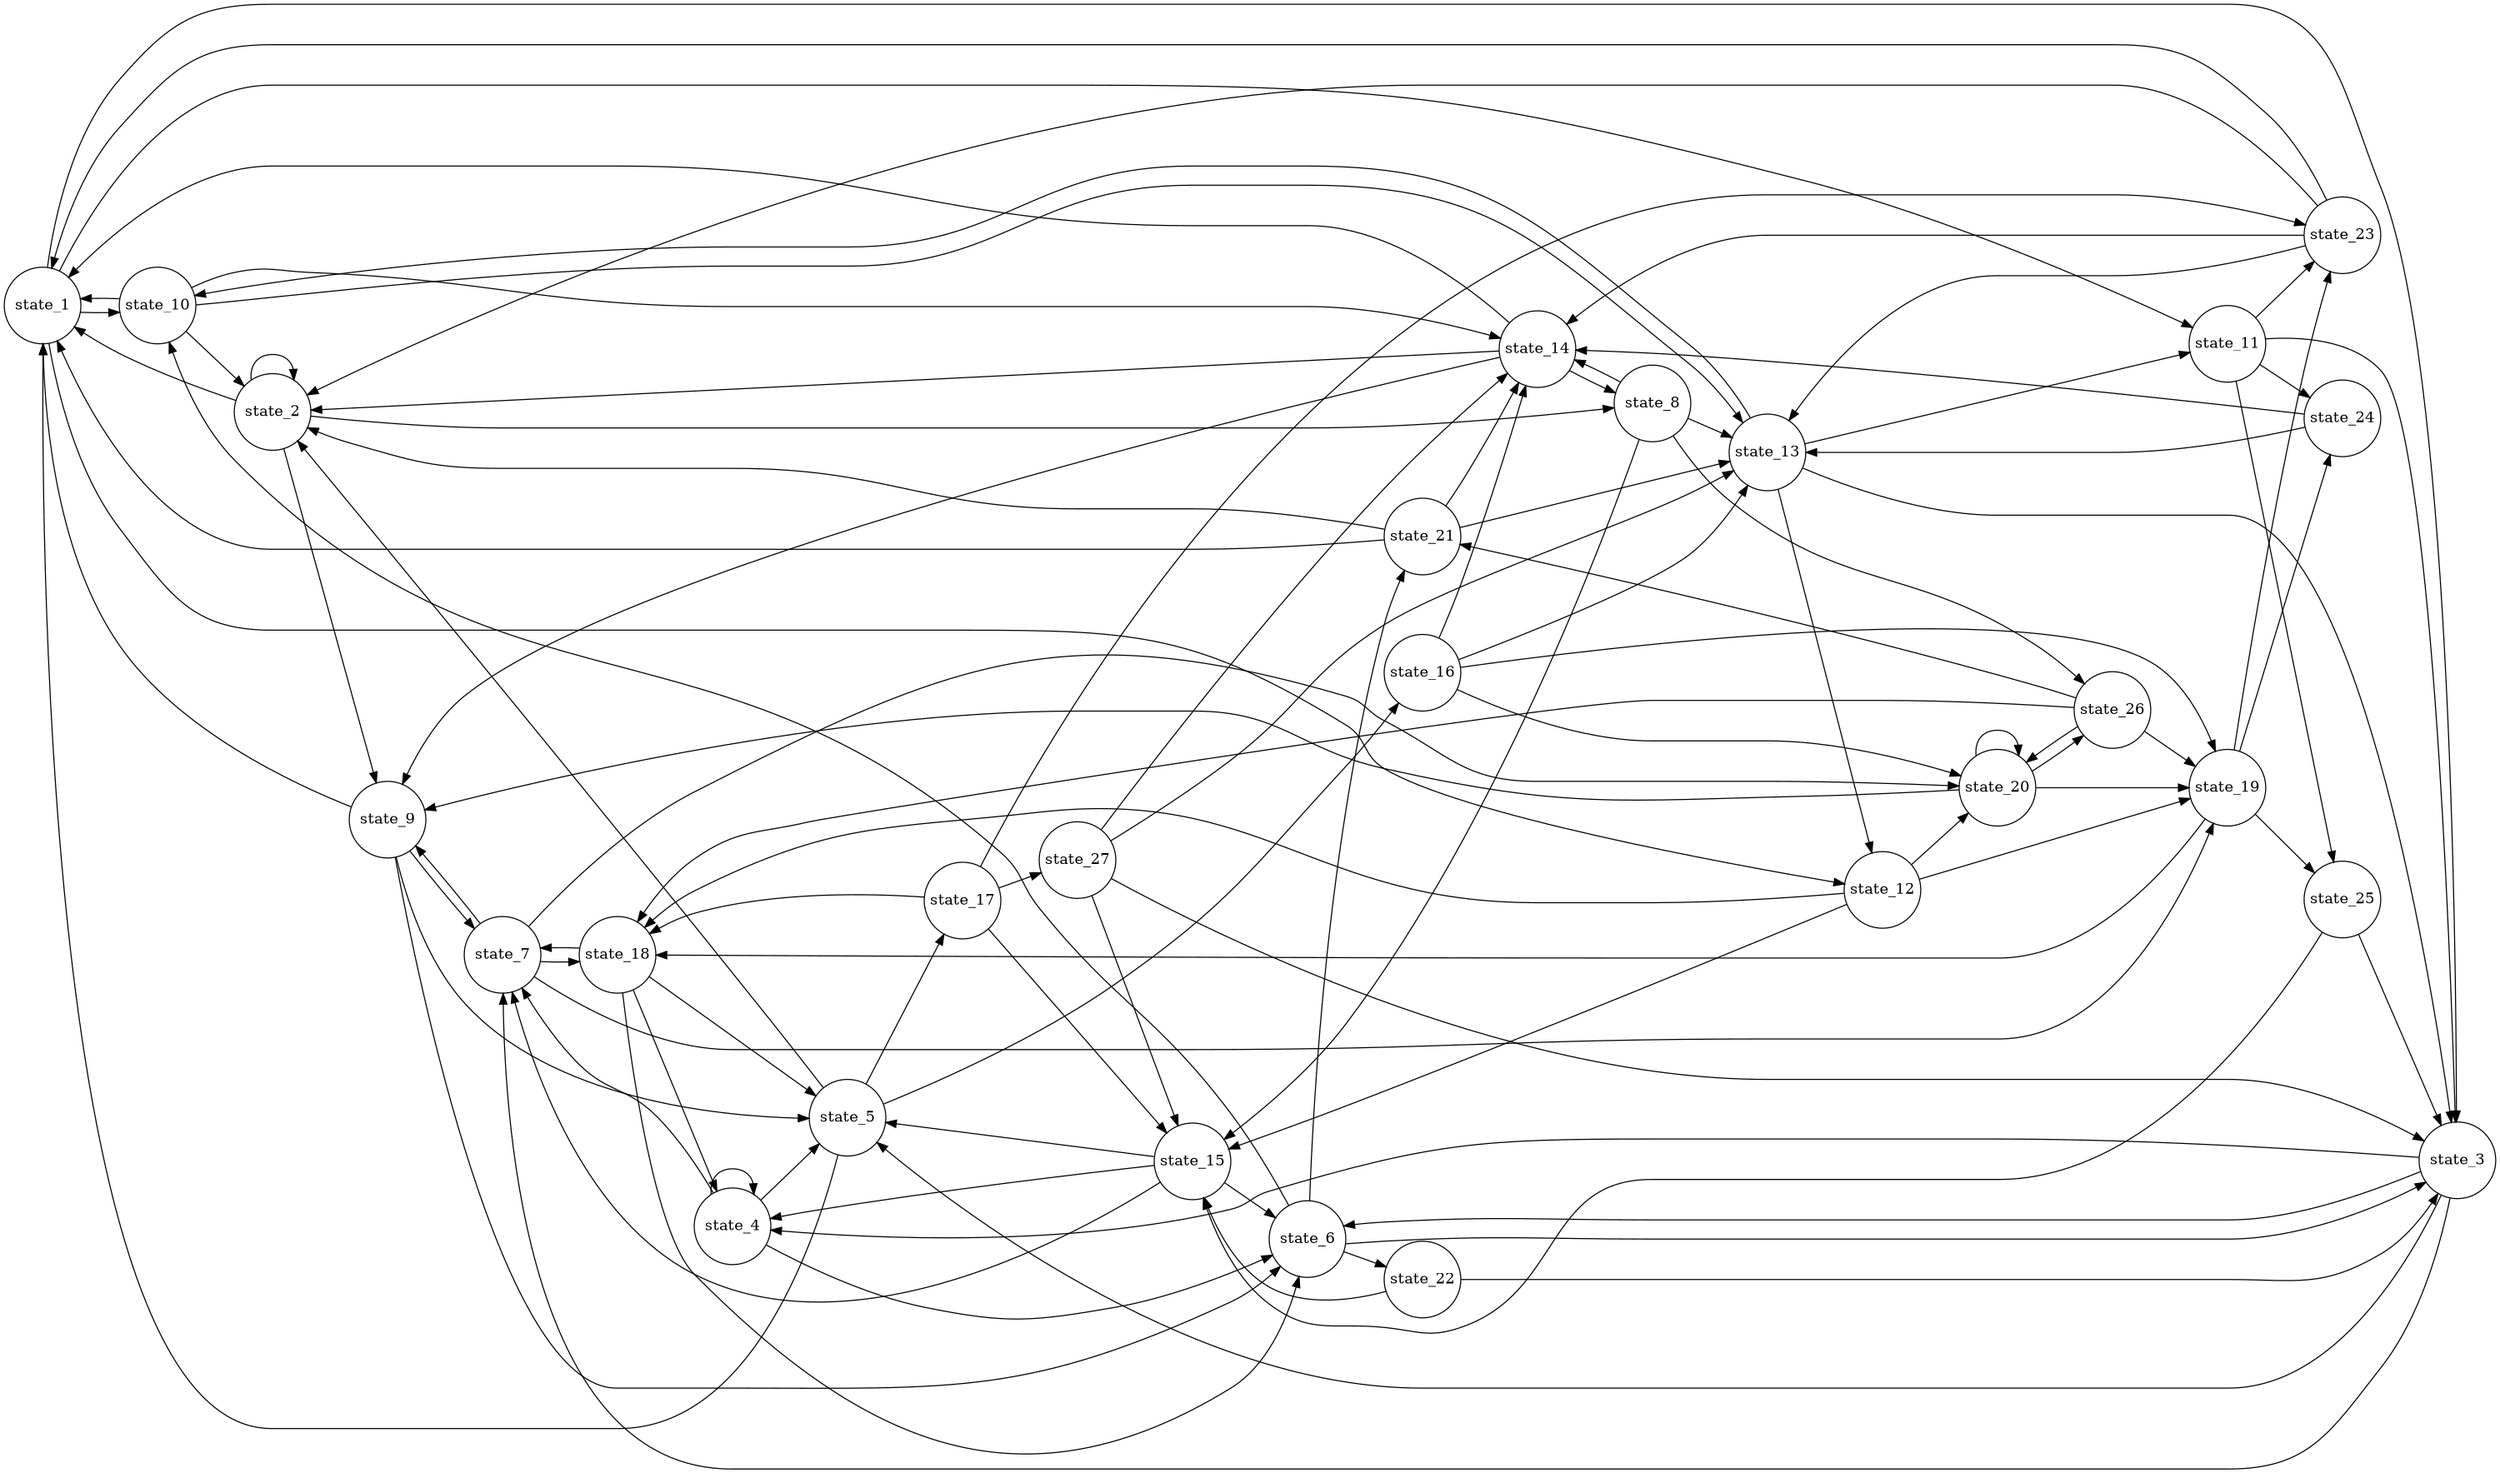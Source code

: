 #Total states is 0, including 0 states and 0 newstates
#Total transisions is 0, including 0 transistions and 0 new transitions
digraph finite_state_machine {
	rankdir=LR;
	size="20,20";
	resolution="300";
	overlap=false;

	node [shape = circle, fixedsize=true, width = 1, color = red, style = filled];

	node [shape = circle, color = black, style = unfilled];
	state_1;
 	state_10;
 	state_11;
 	state_12;
 	state_13;
 	state_14;
 	state_15;
 	state_16;
 	state_17;
 	state_18;
 	state_19;
 	state_2;
 	state_20;
 	state_21;
 	state_22;
 	state_23;
 	state_24;
 	state_25;
 	state_26;
 	state_27;
 	state_3;
 	state_4;
 	state_5;
 	state_6;
 	state_7;
 	state_8;
 	state_9;
 	state_1 -> state_10;
	state_1 -> state_11;
	state_1 -> state_12;
	state_1 -> state_3;
	state_10 -> state_1;
	state_10 -> state_13;
	state_10 -> state_14;
	state_10 -> state_2;
	state_11 -> state_23;
	state_11 -> state_24;
	state_11 -> state_25;
	state_11 -> state_3;
	state_12 -> state_15;
	state_12 -> state_18;
	state_12 -> state_19;
	state_12 -> state_20;
	state_13 -> state_10;
	state_13 -> state_11;
	state_13 -> state_12;
	state_13 -> state_3;
	state_14 -> state_1;
	state_14 -> state_2;
	state_14 -> state_8;
	state_14 -> state_9;
	state_15 -> state_4;
	state_15 -> state_5;
	state_15 -> state_6;
	state_15 -> state_7;
	state_16 -> state_13;
	state_16 -> state_14;
	state_16 -> state_19;
	state_16 -> state_20;
	state_17 -> state_15;
	state_17 -> state_18;
	state_17 -> state_23;
	state_17 -> state_27;
	state_18 -> state_4;
	state_18 -> state_5;
	state_18 -> state_6;
	state_18 -> state_7;
	state_19 -> state_18;
	state_19 -> state_23;
	state_19 -> state_24;
	state_19 -> state_25;
	state_2 -> state_1;
	state_2 -> state_2;
	state_2 -> state_8;
	state_2 -> state_9;
	state_20 -> state_19;
	state_20 -> state_20;
	state_20 -> state_26;
	state_20 -> state_9;
	state_21 -> state_1;
	state_21 -> state_13;
	state_21 -> state_14;
	state_21 -> state_2;
	state_22 -> state_15;
	state_22 -> state_3;
	state_23 -> state_1;
	state_23 -> state_13;
	state_23 -> state_14;
	state_23 -> state_2;
	state_24 -> state_13;
	state_24 -> state_14;
	state_25 -> state_15;
	state_25 -> state_3;
	state_26 -> state_18;
	state_26 -> state_19;
	state_26 -> state_20;
	state_26 -> state_21;
	state_27 -> state_13;
	state_27 -> state_14;
	state_27 -> state_15;
	state_27 -> state_3;
	state_3 -> state_4;
	state_3 -> state_5;
	state_3 -> state_6;
	state_3 -> state_7;
	state_4 -> state_4;
	state_4 -> state_5;
	state_4 -> state_6;
	state_4 -> state_7;
	state_5 -> state_1;
	state_5 -> state_16;
	state_5 -> state_17;
	state_5 -> state_2;
	state_6 -> state_10;
	state_6 -> state_21;
	state_6 -> state_22;
	state_6 -> state_3;
	state_7 -> state_18;
	state_7 -> state_19;
	state_7 -> state_20;
	state_7 -> state_9;
	state_8 -> state_13;
	state_8 -> state_14;
	state_8 -> state_15;
	state_8 -> state_26;
	state_9 -> state_1;
	state_9 -> state_5;
	state_9 -> state_6;
	state_9 -> state_7;
}
